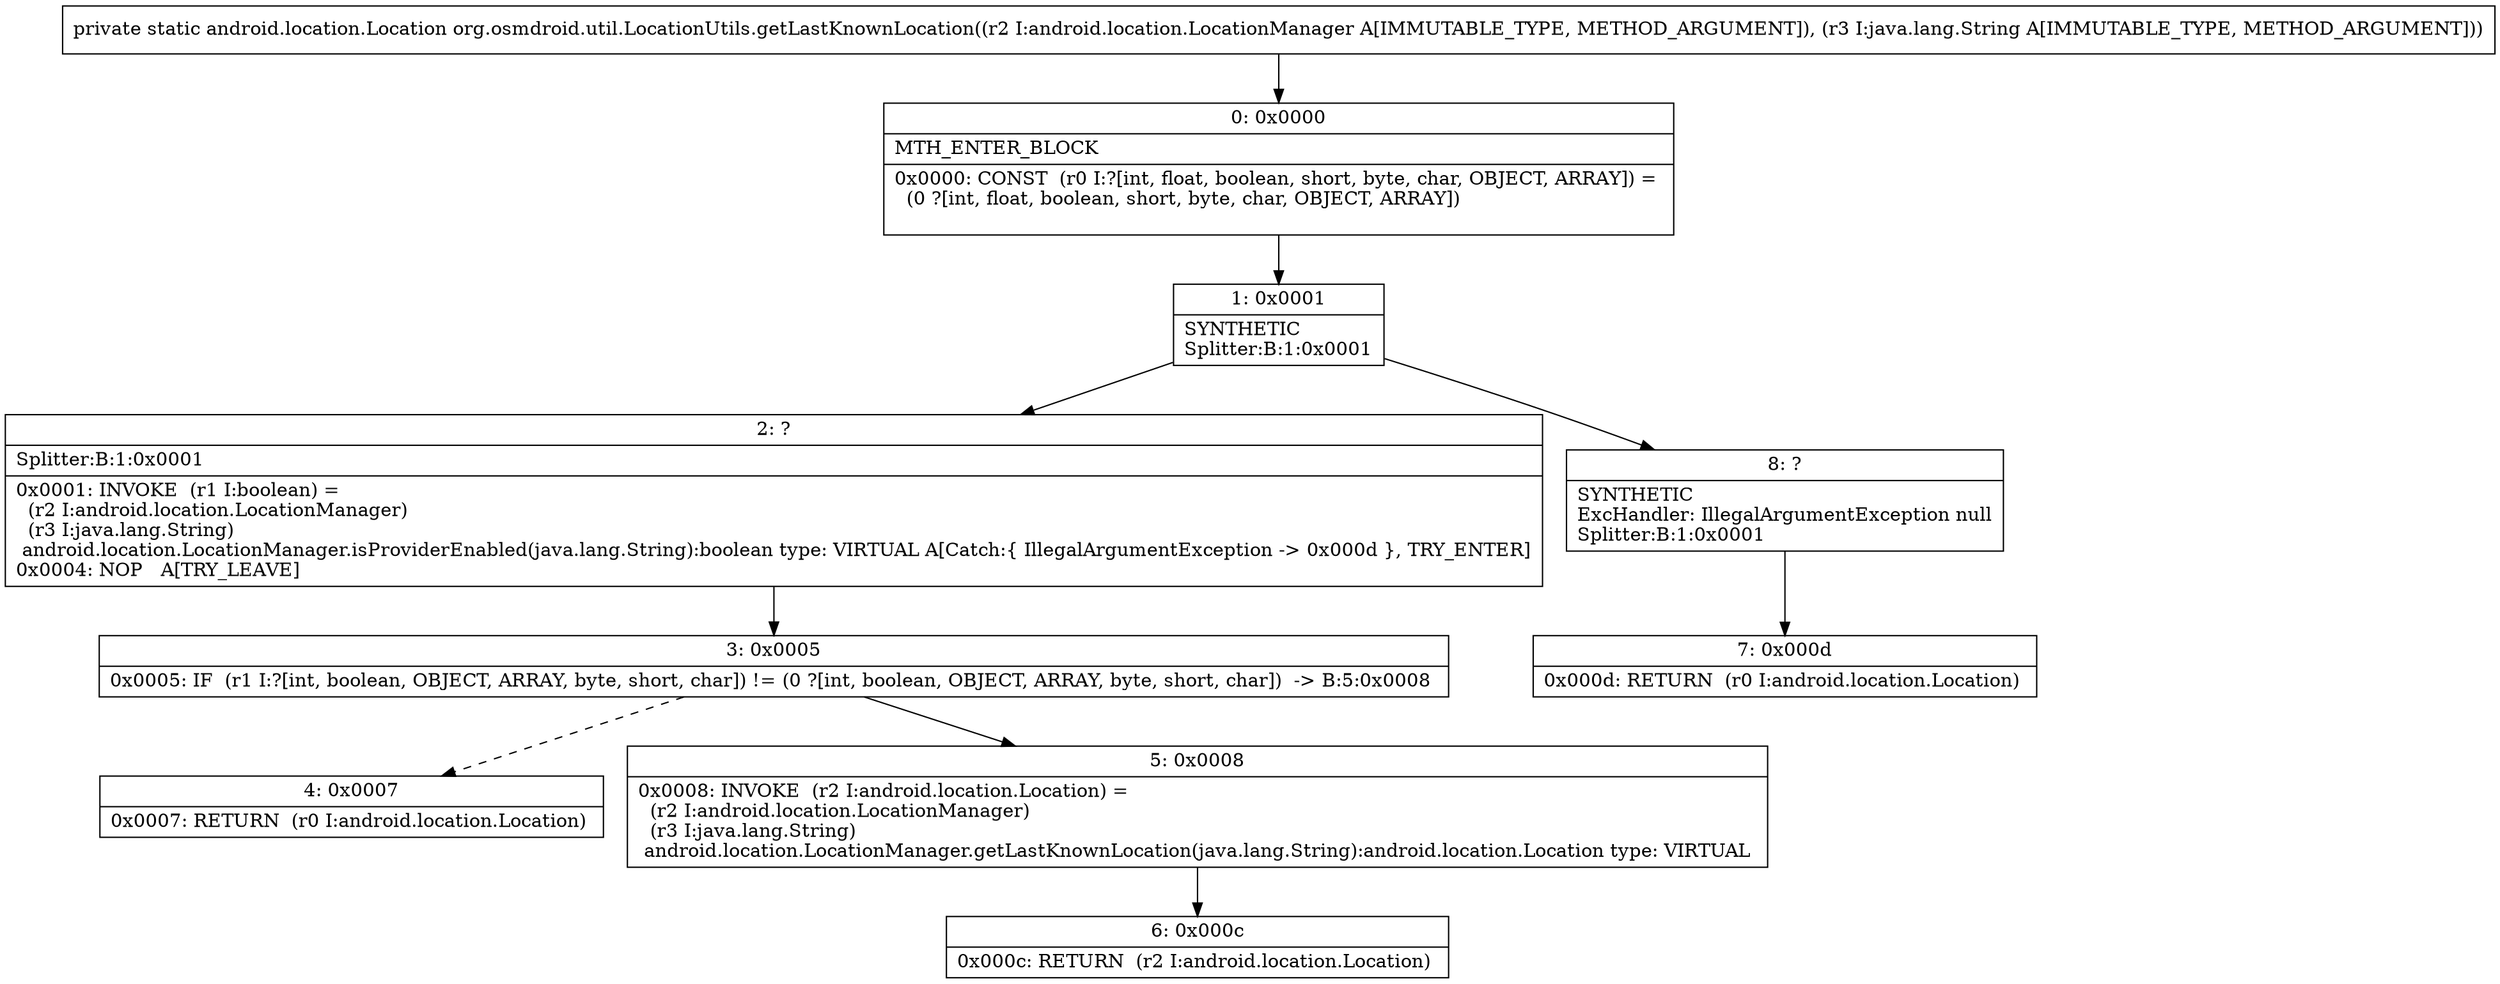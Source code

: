 digraph "CFG fororg.osmdroid.util.LocationUtils.getLastKnownLocation(Landroid\/location\/LocationManager;Ljava\/lang\/String;)Landroid\/location\/Location;" {
Node_0 [shape=record,label="{0\:\ 0x0000|MTH_ENTER_BLOCK\l|0x0000: CONST  (r0 I:?[int, float, boolean, short, byte, char, OBJECT, ARRAY]) = \l  (0 ?[int, float, boolean, short, byte, char, OBJECT, ARRAY])\l \l}"];
Node_1 [shape=record,label="{1\:\ 0x0001|SYNTHETIC\lSplitter:B:1:0x0001\l}"];
Node_2 [shape=record,label="{2\:\ ?|Splitter:B:1:0x0001\l|0x0001: INVOKE  (r1 I:boolean) = \l  (r2 I:android.location.LocationManager)\l  (r3 I:java.lang.String)\l android.location.LocationManager.isProviderEnabled(java.lang.String):boolean type: VIRTUAL A[Catch:\{ IllegalArgumentException \-\> 0x000d \}, TRY_ENTER]\l0x0004: NOP   A[TRY_LEAVE]\l}"];
Node_3 [shape=record,label="{3\:\ 0x0005|0x0005: IF  (r1 I:?[int, boolean, OBJECT, ARRAY, byte, short, char]) != (0 ?[int, boolean, OBJECT, ARRAY, byte, short, char])  \-\> B:5:0x0008 \l}"];
Node_4 [shape=record,label="{4\:\ 0x0007|0x0007: RETURN  (r0 I:android.location.Location) \l}"];
Node_5 [shape=record,label="{5\:\ 0x0008|0x0008: INVOKE  (r2 I:android.location.Location) = \l  (r2 I:android.location.LocationManager)\l  (r3 I:java.lang.String)\l android.location.LocationManager.getLastKnownLocation(java.lang.String):android.location.Location type: VIRTUAL \l}"];
Node_6 [shape=record,label="{6\:\ 0x000c|0x000c: RETURN  (r2 I:android.location.Location) \l}"];
Node_7 [shape=record,label="{7\:\ 0x000d|0x000d: RETURN  (r0 I:android.location.Location) \l}"];
Node_8 [shape=record,label="{8\:\ ?|SYNTHETIC\lExcHandler: IllegalArgumentException null\lSplitter:B:1:0x0001\l}"];
MethodNode[shape=record,label="{private static android.location.Location org.osmdroid.util.LocationUtils.getLastKnownLocation((r2 I:android.location.LocationManager A[IMMUTABLE_TYPE, METHOD_ARGUMENT]), (r3 I:java.lang.String A[IMMUTABLE_TYPE, METHOD_ARGUMENT])) }"];
MethodNode -> Node_0;
Node_0 -> Node_1;
Node_1 -> Node_2;
Node_1 -> Node_8;
Node_2 -> Node_3;
Node_3 -> Node_4[style=dashed];
Node_3 -> Node_5;
Node_5 -> Node_6;
Node_8 -> Node_7;
}

